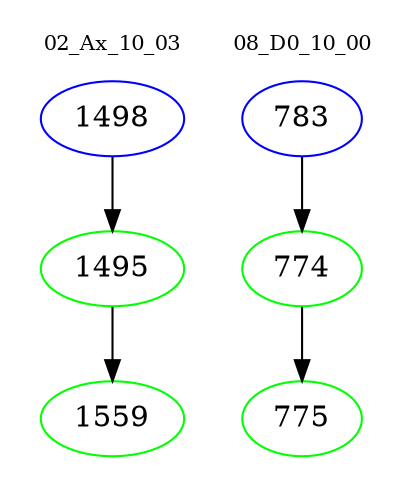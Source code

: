 digraph{
subgraph cluster_0 {
color = white
label = "02_Ax_10_03";
fontsize=10;
T0_1498 [label="1498", color="blue"]
T0_1498 -> T0_1495 [color="black"]
T0_1495 [label="1495", color="green"]
T0_1495 -> T0_1559 [color="black"]
T0_1559 [label="1559", color="green"]
}
subgraph cluster_1 {
color = white
label = "08_D0_10_00";
fontsize=10;
T1_783 [label="783", color="blue"]
T1_783 -> T1_774 [color="black"]
T1_774 [label="774", color="green"]
T1_774 -> T1_775 [color="black"]
T1_775 [label="775", color="green"]
}
}
